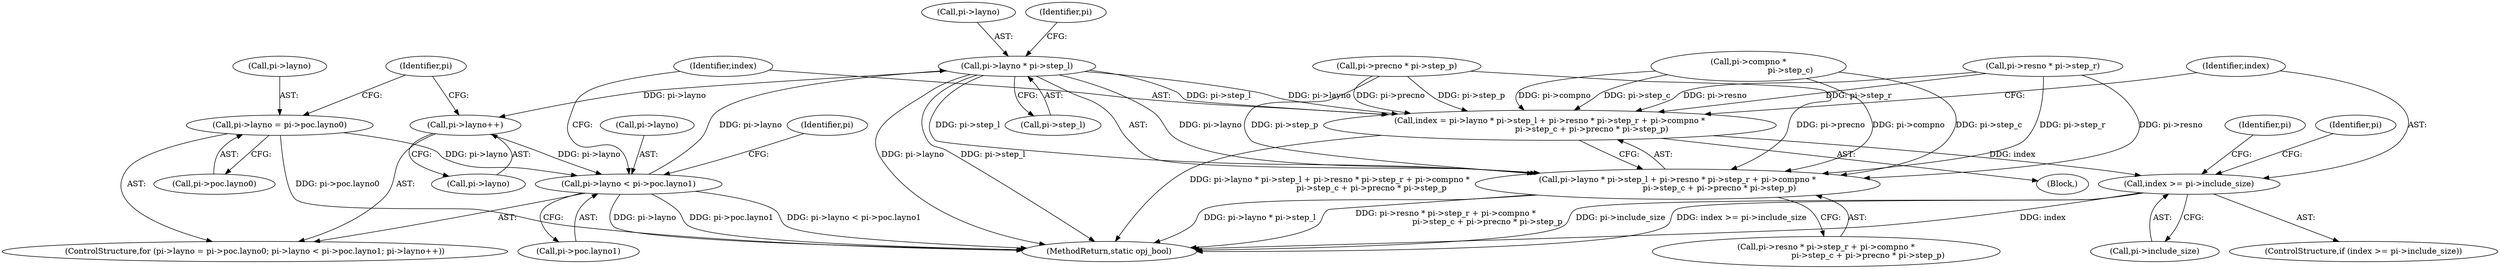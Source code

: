 digraph "0_openjpeg_c277159986c80142180fbe5efb256bbf3bdf3edc_1@pointer" {
"1000725" [label="(Call,pi->layno * pi->step_l)"];
"1000708" [label="(Call,pi->layno < pi->poc.layno1)"];
"1000699" [label="(Call,pi->layno = pi->poc.layno0)"];
"1000717" [label="(Call,pi->layno++)"];
"1000725" [label="(Call,pi->layno * pi->step_l)"];
"1000722" [label="(Call,index = pi->layno * pi->step_l + pi->resno * pi->step_r + pi->compno *\n                                 pi->step_c + pi->precno * pi->step_p)"];
"1000756" [label="(Call,index >= pi->include_size)"];
"1000724" [label="(Call,pi->layno * pi->step_l + pi->resno * pi->step_r + pi->compno *\n                                 pi->step_c + pi->precno * pi->step_p)"];
"1000726" [label="(Call,pi->layno)"];
"1000712" [label="(Call,pi->poc.layno1)"];
"1000724" [label="(Call,pi->layno * pi->step_l + pi->resno * pi->step_r + pi->compno *\n                                 pi->step_c + pi->precno * pi->step_p)"];
"1000708" [label="(Call,pi->layno < pi->poc.layno1)"];
"1000741" [label="(Call,pi->compno *\n                                 pi->step_c)"];
"1000755" [label="(ControlStructure,if (index >= pi->include_size))"];
"1000733" [label="(Call,pi->resno * pi->step_r)"];
"1000771" [label="(Identifier,pi)"];
"1000723" [label="(Identifier,index)"];
"1000699" [label="(Call,pi->layno = pi->poc.layno0)"];
"1000729" [label="(Call,pi->step_l)"];
"1000758" [label="(Call,pi->include_size)"];
"1000787" [label="(MethodReturn,static opj_bool)"];
"1000710" [label="(Identifier,pi)"];
"1000732" [label="(Call,pi->resno * pi->step_r + pi->compno *\n                                 pi->step_c + pi->precno * pi->step_p)"];
"1000709" [label="(Call,pi->layno)"];
"1000721" [label="(Block,)"];
"1000763" [label="(Identifier,pi)"];
"1000735" [label="(Identifier,pi)"];
"1000434" [label="(Identifier,pi)"];
"1000698" [label="(ControlStructure,for (pi->layno = pi->poc.layno0; pi->layno < pi->poc.layno1; pi->layno++))"];
"1000718" [label="(Call,pi->layno)"];
"1000717" [label="(Call,pi->layno++)"];
"1000722" [label="(Call,index = pi->layno * pi->step_l + pi->resno * pi->step_r + pi->compno *\n                                 pi->step_c + pi->precno * pi->step_p)"];
"1000756" [label="(Call,index >= pi->include_size)"];
"1000703" [label="(Call,pi->poc.layno0)"];
"1000725" [label="(Call,pi->layno * pi->step_l)"];
"1000757" [label="(Identifier,index)"];
"1000700" [label="(Call,pi->layno)"];
"1000748" [label="(Call,pi->precno * pi->step_p)"];
"1000725" -> "1000724"  [label="AST: "];
"1000725" -> "1000729"  [label="CFG: "];
"1000726" -> "1000725"  [label="AST: "];
"1000729" -> "1000725"  [label="AST: "];
"1000735" -> "1000725"  [label="CFG: "];
"1000725" -> "1000787"  [label="DDG: pi->step_l"];
"1000725" -> "1000787"  [label="DDG: pi->layno"];
"1000725" -> "1000717"  [label="DDG: pi->layno"];
"1000725" -> "1000722"  [label="DDG: pi->layno"];
"1000725" -> "1000722"  [label="DDG: pi->step_l"];
"1000725" -> "1000724"  [label="DDG: pi->layno"];
"1000725" -> "1000724"  [label="DDG: pi->step_l"];
"1000708" -> "1000725"  [label="DDG: pi->layno"];
"1000708" -> "1000698"  [label="AST: "];
"1000708" -> "1000712"  [label="CFG: "];
"1000709" -> "1000708"  [label="AST: "];
"1000712" -> "1000708"  [label="AST: "];
"1000723" -> "1000708"  [label="CFG: "];
"1000434" -> "1000708"  [label="CFG: "];
"1000708" -> "1000787"  [label="DDG: pi->layno"];
"1000708" -> "1000787"  [label="DDG: pi->poc.layno1"];
"1000708" -> "1000787"  [label="DDG: pi->layno < pi->poc.layno1"];
"1000699" -> "1000708"  [label="DDG: pi->layno"];
"1000717" -> "1000708"  [label="DDG: pi->layno"];
"1000699" -> "1000698"  [label="AST: "];
"1000699" -> "1000703"  [label="CFG: "];
"1000700" -> "1000699"  [label="AST: "];
"1000703" -> "1000699"  [label="AST: "];
"1000710" -> "1000699"  [label="CFG: "];
"1000699" -> "1000787"  [label="DDG: pi->poc.layno0"];
"1000717" -> "1000698"  [label="AST: "];
"1000717" -> "1000718"  [label="CFG: "];
"1000718" -> "1000717"  [label="AST: "];
"1000710" -> "1000717"  [label="CFG: "];
"1000722" -> "1000721"  [label="AST: "];
"1000722" -> "1000724"  [label="CFG: "];
"1000723" -> "1000722"  [label="AST: "];
"1000724" -> "1000722"  [label="AST: "];
"1000757" -> "1000722"  [label="CFG: "];
"1000722" -> "1000787"  [label="DDG: pi->layno * pi->step_l + pi->resno * pi->step_r + pi->compno *\n                                 pi->step_c + pi->precno * pi->step_p"];
"1000733" -> "1000722"  [label="DDG: pi->resno"];
"1000733" -> "1000722"  [label="DDG: pi->step_r"];
"1000741" -> "1000722"  [label="DDG: pi->compno"];
"1000741" -> "1000722"  [label="DDG: pi->step_c"];
"1000748" -> "1000722"  [label="DDG: pi->precno"];
"1000748" -> "1000722"  [label="DDG: pi->step_p"];
"1000722" -> "1000756"  [label="DDG: index"];
"1000756" -> "1000755"  [label="AST: "];
"1000756" -> "1000758"  [label="CFG: "];
"1000757" -> "1000756"  [label="AST: "];
"1000758" -> "1000756"  [label="AST: "];
"1000763" -> "1000756"  [label="CFG: "];
"1000771" -> "1000756"  [label="CFG: "];
"1000756" -> "1000787"  [label="DDG: index"];
"1000756" -> "1000787"  [label="DDG: pi->include_size"];
"1000756" -> "1000787"  [label="DDG: index >= pi->include_size"];
"1000724" -> "1000732"  [label="CFG: "];
"1000732" -> "1000724"  [label="AST: "];
"1000724" -> "1000787"  [label="DDG: pi->layno * pi->step_l"];
"1000724" -> "1000787"  [label="DDG: pi->resno * pi->step_r + pi->compno *\n                                 pi->step_c + pi->precno * pi->step_p"];
"1000733" -> "1000724"  [label="DDG: pi->resno"];
"1000733" -> "1000724"  [label="DDG: pi->step_r"];
"1000741" -> "1000724"  [label="DDG: pi->compno"];
"1000741" -> "1000724"  [label="DDG: pi->step_c"];
"1000748" -> "1000724"  [label="DDG: pi->precno"];
"1000748" -> "1000724"  [label="DDG: pi->step_p"];
}
